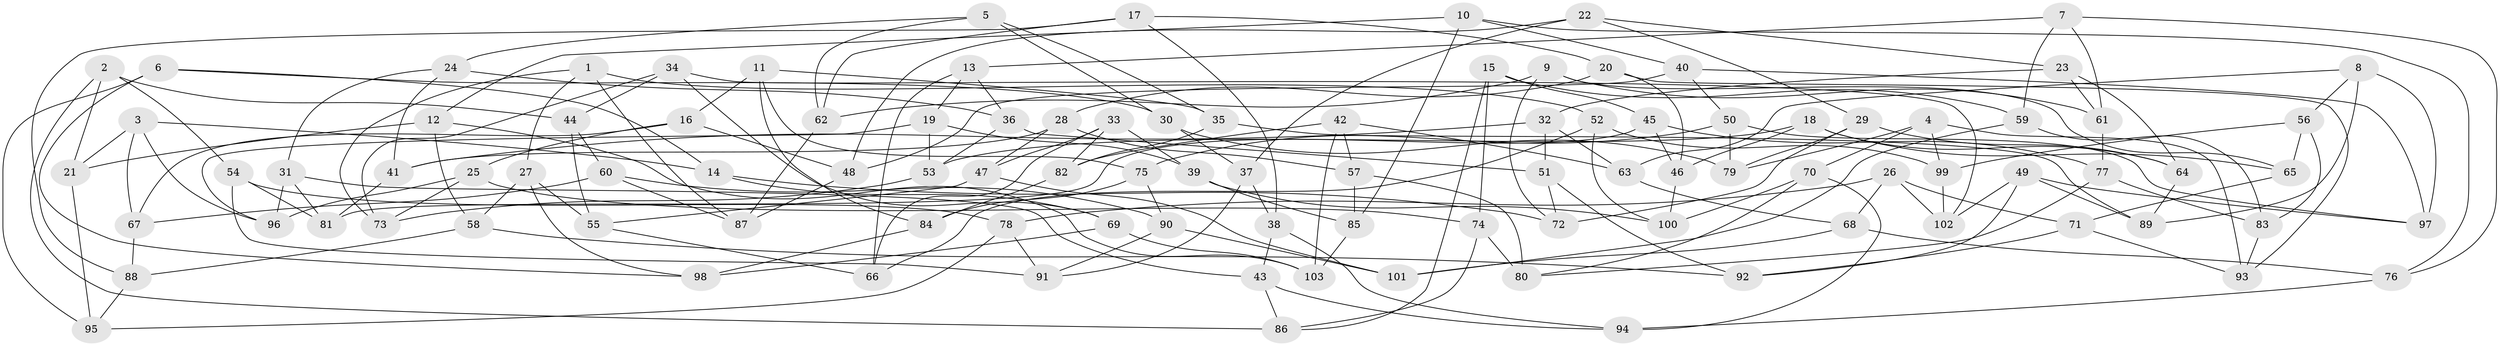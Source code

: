 // Generated by graph-tools (version 1.1) at 2025/11/02/27/25 16:11:49]
// undirected, 103 vertices, 206 edges
graph export_dot {
graph [start="1"]
  node [color=gray90,style=filled];
  1;
  2;
  3;
  4;
  5;
  6;
  7;
  8;
  9;
  10;
  11;
  12;
  13;
  14;
  15;
  16;
  17;
  18;
  19;
  20;
  21;
  22;
  23;
  24;
  25;
  26;
  27;
  28;
  29;
  30;
  31;
  32;
  33;
  34;
  35;
  36;
  37;
  38;
  39;
  40;
  41;
  42;
  43;
  44;
  45;
  46;
  47;
  48;
  49;
  50;
  51;
  52;
  53;
  54;
  55;
  56;
  57;
  58;
  59;
  60;
  61;
  62;
  63;
  64;
  65;
  66;
  67;
  68;
  69;
  70;
  71;
  72;
  73;
  74;
  75;
  76;
  77;
  78;
  79;
  80;
  81;
  82;
  83;
  84;
  85;
  86;
  87;
  88;
  89;
  90;
  91;
  92;
  93;
  94;
  95;
  96;
  97;
  98;
  99;
  100;
  101;
  102;
  103;
  1 -- 27;
  1 -- 52;
  1 -- 87;
  1 -- 73;
  2 -- 44;
  2 -- 21;
  2 -- 54;
  2 -- 86;
  3 -- 67;
  3 -- 21;
  3 -- 14;
  3 -- 96;
  4 -- 79;
  4 -- 99;
  4 -- 70;
  4 -- 93;
  5 -- 35;
  5 -- 30;
  5 -- 62;
  5 -- 24;
  6 -- 98;
  6 -- 30;
  6 -- 95;
  6 -- 14;
  7 -- 13;
  7 -- 76;
  7 -- 59;
  7 -- 61;
  8 -- 89;
  8 -- 97;
  8 -- 56;
  8 -- 63;
  9 -- 72;
  9 -- 61;
  9 -- 65;
  9 -- 62;
  10 -- 85;
  10 -- 40;
  10 -- 76;
  10 -- 12;
  11 -- 16;
  11 -- 35;
  11 -- 84;
  11 -- 75;
  12 -- 103;
  12 -- 58;
  12 -- 21;
  13 -- 66;
  13 -- 19;
  13 -- 36;
  14 -- 72;
  14 -- 69;
  15 -- 86;
  15 -- 59;
  15 -- 74;
  15 -- 45;
  16 -- 25;
  16 -- 67;
  16 -- 48;
  17 -- 88;
  17 -- 62;
  17 -- 38;
  17 -- 20;
  18 -- 46;
  18 -- 64;
  18 -- 65;
  18 -- 53;
  19 -- 96;
  19 -- 53;
  19 -- 39;
  20 -- 46;
  20 -- 93;
  20 -- 28;
  21 -- 95;
  22 -- 37;
  22 -- 48;
  22 -- 29;
  22 -- 23;
  23 -- 32;
  23 -- 61;
  23 -- 64;
  24 -- 31;
  24 -- 36;
  24 -- 41;
  25 -- 73;
  25 -- 96;
  25 -- 74;
  26 -- 102;
  26 -- 71;
  26 -- 68;
  26 -- 78;
  27 -- 58;
  27 -- 98;
  27 -- 55;
  28 -- 41;
  28 -- 47;
  28 -- 57;
  29 -- 64;
  29 -- 79;
  29 -- 72;
  30 -- 79;
  30 -- 37;
  31 -- 81;
  31 -- 96;
  31 -- 43;
  32 -- 63;
  32 -- 51;
  32 -- 41;
  33 -- 47;
  33 -- 82;
  33 -- 39;
  33 -- 66;
  34 -- 69;
  34 -- 73;
  34 -- 102;
  34 -- 44;
  35 -- 89;
  35 -- 82;
  36 -- 51;
  36 -- 53;
  37 -- 38;
  37 -- 91;
  38 -- 94;
  38 -- 43;
  39 -- 100;
  39 -- 85;
  40 -- 97;
  40 -- 50;
  40 -- 48;
  41 -- 81;
  42 -- 82;
  42 -- 57;
  42 -- 63;
  42 -- 103;
  43 -- 94;
  43 -- 86;
  44 -- 60;
  44 -- 55;
  45 -- 81;
  45 -- 46;
  45 -- 77;
  46 -- 100;
  47 -- 101;
  47 -- 55;
  48 -- 87;
  49 -- 92;
  49 -- 97;
  49 -- 89;
  49 -- 102;
  50 -- 79;
  50 -- 75;
  50 -- 97;
  51 -- 92;
  51 -- 72;
  52 -- 99;
  52 -- 100;
  52 -- 66;
  53 -- 73;
  54 -- 81;
  54 -- 91;
  54 -- 78;
  55 -- 66;
  56 -- 65;
  56 -- 83;
  56 -- 99;
  57 -- 85;
  57 -- 80;
  58 -- 88;
  58 -- 92;
  59 -- 83;
  59 -- 101;
  60 -- 67;
  60 -- 90;
  60 -- 87;
  61 -- 77;
  62 -- 87;
  63 -- 68;
  64 -- 89;
  65 -- 71;
  67 -- 88;
  68 -- 101;
  68 -- 76;
  69 -- 103;
  69 -- 98;
  70 -- 94;
  70 -- 80;
  70 -- 100;
  71 -- 93;
  71 -- 92;
  74 -- 80;
  74 -- 86;
  75 -- 90;
  75 -- 84;
  76 -- 94;
  77 -- 80;
  77 -- 83;
  78 -- 91;
  78 -- 95;
  82 -- 84;
  83 -- 93;
  84 -- 98;
  85 -- 103;
  88 -- 95;
  90 -- 101;
  90 -- 91;
  99 -- 102;
}
